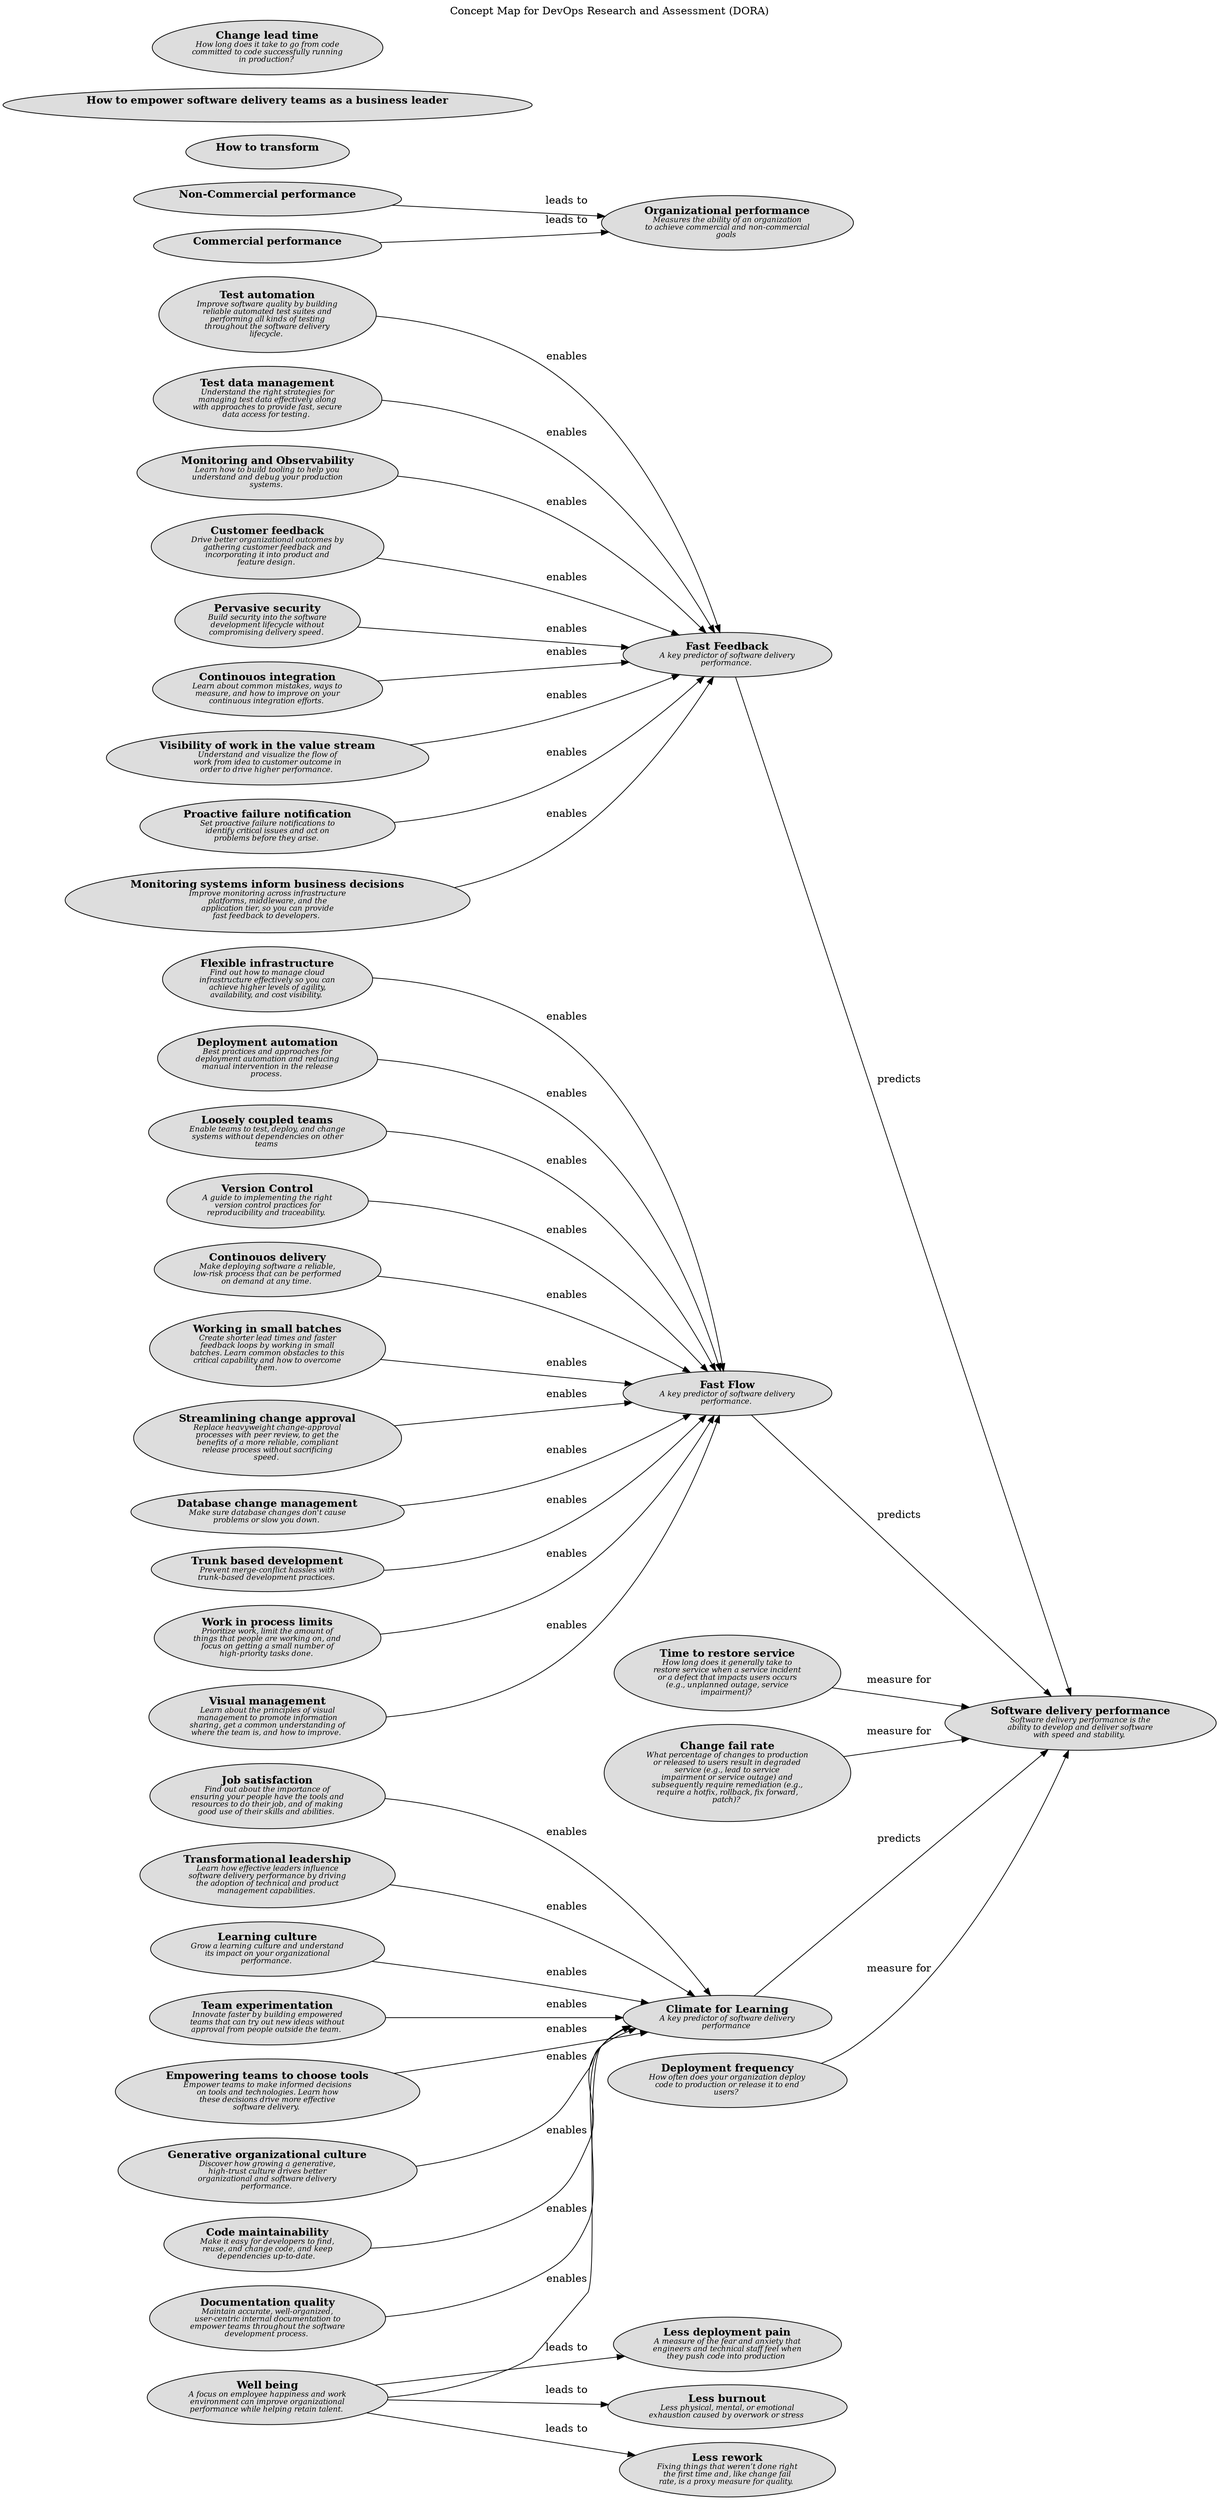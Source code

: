 digraph "Concept Map for DevOps Research and Assessment (DORA)" {
  labelloc= "t"
  label="Concept Map for DevOps Research and Assessment (DORA)"
  rankdir="LR"

  layout=dot
software_development_dora_capability__team_experimentation [shape=ellipse style=filled fillcolor="#dddddd" label=<<B>Team experimentation</B><BR/><FONT POINT-SIZE="10"><I>Innovate faster by building empowered<BR/>teams that can try out new ideas without<BR/>approval from people outside the team. </I></FONT>>]
software_development_dora_capability__visual_management [shape=ellipse style=filled fillcolor="#dddddd" label=<<B>Visual management</B><BR/><FONT POINT-SIZE="10"><I>Learn about the principles of visual<BR/>management to promote information<BR/>sharing, get a common understanding of<BR/>where the team is, and how to improve. </I></FONT>>]
software_development_dora_capability__continuous_integration [shape=ellipse style=filled fillcolor="#dddddd" label=<<B>Continouos integration</B><BR/><FONT POINT-SIZE="10"><I>Learn about common mistakes, ways to<BR/>measure, and how to improve on your<BR/>continuous integration efforts. </I></FONT>>]
software_development_dora_capability__visibility_of_work_in_the_value_stream [shape=ellipse style=filled fillcolor="#dddddd" label=<<B>Visibility of work in the value stream</B><BR/><FONT POINT-SIZE="10"><I>Understand and visualize the flow of<BR/>work from idea to customer outcome in<BR/>order to drive higher performance. </I></FONT>>]
software_development_dora_capability__flexible_infrastructure [shape=ellipse style=filled fillcolor="#dddddd" label=<<B>Flexible infrastructure</B><BR/><FONT POINT-SIZE="10"><I>Find out how to manage cloud<BR/>infrastructure effectively so you can<BR/>achieve higher levels of agility,<BR/>availability, and cost visibility. </I></FONT>>]
software_development_dora__non_commercial_performance [shape=ellipse style=filled fillcolor="#dddddd" label=<<B>Non-Commercial performance</B><BR/><FONT POINT-SIZE="10"><I> </I></FONT>>]
software_development_dora_capability__documentation_quality [shape=ellipse style=filled fillcolor="#dddddd" label=<<B>Documentation quality</B><BR/><FONT POINT-SIZE="10"><I>Maintain accurate, well-organized,<BR/>user-centric internal documentation to<BR/>empower teams throughout the software<BR/>development process. </I></FONT>>]
software_development_dora_capability__job_satisfaction [shape=ellipse style=filled fillcolor="#dddddd" label=<<B>Job satisfaction</B><BR/><FONT POINT-SIZE="10"><I>Find out about the importance of<BR/>ensuring your people have the tools and<BR/>resources to do their job, and of making<BR/>good use of their skills and abilities. </I></FONT>>]
software_development_dora_capability__proactive_failure_notification [shape=ellipse style=filled fillcolor="#dddddd" label=<<B>Proactive failure notification</B><BR/><FONT POINT-SIZE="10"><I>Set proactive failure notifications to<BR/>identify critical issues and act on<BR/>problems before they arise. </I></FONT>>]
software_development_dora_capability__deployment_automation [shape=ellipse style=filled fillcolor="#dddddd" label=<<B>Deployment automation</B><BR/><FONT POINT-SIZE="10"><I>Best practices and approaches for<BR/>deployment automation and reducing<BR/>manual intervention in the release<BR/>process. </I></FONT>>]
software_development_dora_capability__fast_feedback [shape=ellipse style=filled fillcolor="#dddddd" label=<<B>Fast Feedback</B><BR/><FONT POINT-SIZE="10"><I>A key predictor of software delivery<BR/>performance. </I></FONT>>]
software_development_dora__less_deployment_pain [shape=ellipse style=filled fillcolor="#dddddd" label=<<B>Less deployment pain</B><BR/><FONT POINT-SIZE="10"><I>A measure of the fear and anxiety that<BR/>engineers and technical staff feel when<BR/>they push code into production </I></FONT>>]
software_development_dora_capability__monitoring_systems_inform_business_decisions [shape=ellipse style=filled fillcolor="#dddddd" label=<<B>Monitoring systems inform business decisions</B><BR/><FONT POINT-SIZE="10"><I>Improve monitoring across infrastructure<BR/>platforms, middleware, and the<BR/>application tier, so you can provide<BR/>fast feedback to developers. </I></FONT>>]
software_development_dora__software_delivery_performance [shape=ellipse style=filled fillcolor="#dddddd" label=<<B>Software delivery performance</B><BR/><FONT POINT-SIZE="10"><I>Software delivery performance is the<BR/>ability to develop and deliver software<BR/>with speed and stability. </I></FONT>>]
software_development_dora_capability__loosely_coupled_teams [shape=ellipse style=filled fillcolor="#dddddd" label=<<B>Loosely coupled teams</B><BR/><FONT POINT-SIZE="10"><I>Enable teams to test, deploy, and change<BR/>systems without dependencies on other<BR/>teams </I></FONT>>]
software_development_dora__time_to_restore_service [shape=ellipse style=filled fillcolor="#dddddd" label=<<B>Time to restore service</B><BR/><FONT POINT-SIZE="10"><I>How long does it generally take to<BR/>restore service when a service incident<BR/>or a defect that impacts users occurs<BR/>(e.g., unplanned outage, service<BR/>impairment)? </I></FONT>>]
software_development_dora_capability__version_control [shape=ellipse style=filled fillcolor="#dddddd" label=<<B>Version Control</B><BR/><FONT POINT-SIZE="10"><I>A guide to implementing the right<BR/>version control practices for<BR/>reproducibility and traceability. </I></FONT>>]
software_development_dora__how_to_transform [shape=ellipse style=filled fillcolor="#dddddd" label=<<B>How to transform</B><BR/><FONT POINT-SIZE="10"><I> </I></FONT>>]
software_development_dora__change_fail_rate [shape=ellipse style=filled fillcolor="#dddddd" label=<<B>Change fail rate</B><BR/><FONT POINT-SIZE="10"><I>What percentage of changes to production<BR/>or released to users result in degraded<BR/>service (e.g., lead to service<BR/>impairment or service outage) and<BR/>subsequently require remediation (e.g.,<BR/>require a hotfix, rollback, fix forward,<BR/>patch)? </I></FONT>>]
software_development_dora_capability__climate_for_learning [shape=ellipse style=filled fillcolor="#dddddd" label=<<B>Climate for Learning</B><BR/><FONT POINT-SIZE="10"><I>A key predictor of software delivery<BR/>performance </I></FONT>>]
software_development_dora_capability__continuous_delivery [shape=ellipse style=filled fillcolor="#dddddd" label=<<B>Continouos delivery</B><BR/><FONT POINT-SIZE="10"><I>Make deploying software a reliable,<BR/>low-risk process that can be performed<BR/>on demand at any time. </I></FONT>>]
software_development_dora_capability__transformational_leadership [shape=ellipse style=filled fillcolor="#dddddd" label=<<B>Transformational leadership</B><BR/><FONT POINT-SIZE="10"><I>Learn how effective leaders influence<BR/>software delivery performance by driving<BR/>the adoption of technical and product<BR/>management capabilities. </I></FONT>>]
software_development_dora_capability__working_in_small_batches [shape=ellipse style=filled fillcolor="#dddddd" label=<<B>Working in small batches</B><BR/><FONT POINT-SIZE="10"><I>Create shorter lead times and faster<BR/>feedback loops by working in small<BR/>batches. Learn common obstacles to this<BR/>critical capability and how to overcome<BR/>them. </I></FONT>>]
software_development_dora_capability__test_automation [shape=ellipse style=filled fillcolor="#dddddd" label=<<B>Test automation</B><BR/><FONT POINT-SIZE="10"><I>Improve software quality by building<BR/>reliable automated test suites and<BR/>performing all kinds of testing<BR/>throughout the software delivery<BR/>lifecycle. </I></FONT>>]
software_development_dora_capability__test_data_management [shape=ellipse style=filled fillcolor="#dddddd" label=<<B>Test data management</B><BR/><FONT POINT-SIZE="10"><I>Understand the right strategies for<BR/>managing test data effectively along<BR/>with approaches to provide fast, secure<BR/>data access for testing. </I></FONT>>]
software_development_dora_capability__learning_culture [shape=ellipse style=filled fillcolor="#dddddd" label=<<B>Learning culture</B><BR/><FONT POINT-SIZE="10"><I>Grow a learning culture and understand<BR/>its impact on your organizational<BR/>performance. </I></FONT>>]
software_development_dora_capability__empowering_teams_to_choose_tools [shape=ellipse style=filled fillcolor="#dddddd" label=<<B>Empowering teams to choose tools</B><BR/><FONT POINT-SIZE="10"><I>Empower teams to make informed decisions<BR/>on tools and technologies. Learn how<BR/>these decisions drive more effective<BR/>software delivery. </I></FONT>>]
software_development_dora_capability__well_being [shape=ellipse style=filled fillcolor="#dddddd" label=<<B>Well being</B><BR/><FONT POINT-SIZE="10"><I>A focus on employee happiness and work<BR/>environment can improve organizational<BR/>performance while helping retain talent. </I></FONT>>]
software_development_dora_capability__streamlining_change_approval [shape=ellipse style=filled fillcolor="#dddddd" label=<<B>Streamlining change approval</B><BR/><FONT POINT-SIZE="10"><I>Replace heavyweight change-approval<BR/>processes with peer review, to get the<BR/>benefits of a more reliable, compliant<BR/>release process without sacrificing<BR/>speed. </I></FONT>>]
software_development_dora__empower_software_delivery_teams_as_a_business_leader [shape=ellipse style=filled fillcolor="#dddddd" label=<<B>How to empower software delivery teams as a business leader</B><BR/><FONT POINT-SIZE="10"><I> </I></FONT>>]
software_development_dora_capability__generative_organizational_culture [shape=ellipse style=filled fillcolor="#dddddd" label=<<B>Generative organizational culture</B><BR/><FONT POINT-SIZE="10"><I>Discover how growing a generative,<BR/>high-trust culture drives better<BR/>organizational and software delivery<BR/>performance. </I></FONT>>]
software_development_dora_capability__fast_flow [shape=ellipse style=filled fillcolor="#dddddd" label=<<B>Fast Flow</B><BR/><FONT POINT-SIZE="10"><I>A key predictor of software delivery<BR/>performance. </I></FONT>>]
software_development_dora_capability__monitoring_and_observability [shape=ellipse style=filled fillcolor="#dddddd" label=<<B>Monitoring and Observability</B><BR/><FONT POINT-SIZE="10"><I>Learn how to build tooling to help you<BR/>understand and debug your production<BR/>systems. </I></FONT>>]
software_development_dora_capability__database_change_management [shape=ellipse style=filled fillcolor="#dddddd" label=<<B>Database change management</B><BR/><FONT POINT-SIZE="10"><I>Make sure database changes don&apos;t cause<BR/>problems or slow you down. </I></FONT>>]
software_development_dora_capability__customer_feedback [shape=ellipse style=filled fillcolor="#dddddd" label=<<B>Customer feedback</B><BR/><FONT POINT-SIZE="10"><I>Drive better organizational outcomes by<BR/>gathering customer feedback and<BR/>incorporating it into product and<BR/>feature design. </I></FONT>>]
software_development_dora_capability__pervasive_security [shape=ellipse style=filled fillcolor="#dddddd" label=<<B>Pervasive security</B><BR/><FONT POINT-SIZE="10"><I>Build security into the software<BR/>development lifecycle without<BR/>compromising delivery speed. </I></FONT>>]
software_development_dora__commercial_performance [shape=ellipse style=filled fillcolor="#dddddd" label=<<B>Commercial performance</B><BR/><FONT POINT-SIZE="10"><I> </I></FONT>>]
software_development_dora__less_burnout [shape=ellipse style=filled fillcolor="#dddddd" label=<<B>Less burnout</B><BR/><FONT POINT-SIZE="10"><I>Less physical, mental, or emotional<BR/>exhaustion caused by overwork or stress </I></FONT>>]
software_development_dora_capability__code_maintainability [shape=ellipse style=filled fillcolor="#dddddd" label=<<B>Code maintainability</B><BR/><FONT POINT-SIZE="10"><I>Make it easy for developers to find,<BR/>reuse, and change code, and keep<BR/>dependencies up-to-date. </I></FONT>>]
software_development_dora__less_rework [shape=ellipse style=filled fillcolor="#dddddd" label=<<B>Less rework</B><BR/><FONT POINT-SIZE="10"><I>Fixing things that weren’t done right<BR/>the first time and, like change fail<BR/>rate, is a proxy measure for quality. </I></FONT>>]
software_development_dora_capability__trunk_based_development [shape=ellipse style=filled fillcolor="#dddddd" label=<<B>Trunk based development</B><BR/><FONT POINT-SIZE="10"><I>Prevent merge-conflict hassles with<BR/>trunk-based development practices. </I></FONT>>]
software_development_dora__deployment_frequency [shape=ellipse style=filled fillcolor="#dddddd" label=<<B>Deployment frequency</B><BR/><FONT POINT-SIZE="10"><I>How often does your organization deploy<BR/>code to production or release it to end<BR/>users? </I></FONT>>]
software_development_dora__organizational_performance [shape=ellipse style=filled fillcolor="#dddddd" label=<<B>Organizational performance</B><BR/><FONT POINT-SIZE="10"><I>Measures the ability of an organization<BR/>to achieve commercial and non-commercial<BR/>goals </I></FONT>>]
software_development_dora_capability__work_in_process_limits [shape=ellipse style=filled fillcolor="#dddddd" label=<<B>Work in process limits</B><BR/><FONT POINT-SIZE="10"><I>Prioritize work, limit the amount of<BR/>things that people are working on, and<BR/>focus on getting a small number of<BR/>high-priority tasks done. </I></FONT>>]
software_development_dora__change_lead_time [shape=ellipse style=filled fillcolor="#dddddd" label=<<B>Change lead time</B><BR/><FONT POINT-SIZE="10"><I>How long does it take to go from code<BR/>committed to code successfully running<BR/>in production? </I></FONT>>]
 
software_development_dora_capability__pervasive_security -> software_development_dora_capability__fast_feedback [label=<enables<BR/><FONT POINT-SIZE="10"><I> </I></FONT>>]
software_development_dora__time_to_restore_service -> software_development_dora__software_delivery_performance [label=<measure for<BR/><FONT POINT-SIZE="10"><I> </I></FONT>>]
software_development_dora_capability__fast_feedback -> software_development_dora__software_delivery_performance [label=<predicts<BR/><FONT POINT-SIZE="10"><I> </I></FONT>>]
software_development_dora_capability__climate_for_learning -> software_development_dora__software_delivery_performance [label=<predicts<BR/><FONT POINT-SIZE="10"><I> </I></FONT>>]
software_development_dora_capability__monitoring_systems_inform_business_decisions -> software_development_dora_capability__fast_feedback [label=<enables<BR/><FONT POINT-SIZE="10"><I> </I></FONT>>]
software_development_dora__commercial_performance -> software_development_dora__organizational_performance [label=<leads to<BR/><FONT POINT-SIZE="10"><I> </I></FONT>>]
software_development_dora_capability__continuous_delivery -> software_development_dora_capability__fast_flow [label=<enables<BR/><FONT POINT-SIZE="10"><I> </I></FONT>>]
software_development_dora_capability__customer_feedback -> software_development_dora_capability__fast_feedback [label=<enables<BR/><FONT POINT-SIZE="10"><I> </I></FONT>>]
software_development_dora_capability__streamlining_change_approval -> software_development_dora_capability__fast_flow [label=<enables<BR/><FONT POINT-SIZE="10"><I> </I></FONT>>]
software_development_dora_capability__test_automation -> software_development_dora_capability__fast_feedback [label=<enables<BR/><FONT POINT-SIZE="10"><I> </I></FONT>>]
software_development_dora_capability__well_being -> software_development_dora__less_rework [label=<leads to<BR/><FONT POINT-SIZE="10"><I> </I></FONT>>]
software_development_dora__change_fail_rate -> software_development_dora__software_delivery_performance [label=<measure for<BR/><FONT POINT-SIZE="10"><I> </I></FONT>>]
software_development_dora_capability__job_satisfaction -> software_development_dora_capability__climate_for_learning [label=<enables<BR/><FONT POINT-SIZE="10"><I> </I></FONT>>]
software_development_dora_capability__fast_flow -> software_development_dora__software_delivery_performance [label=<predicts<BR/><FONT POINT-SIZE="10"><I> </I></FONT>>]
software_development_dora_capability__working_in_small_batches -> software_development_dora_capability__fast_flow [label=<enables<BR/><FONT POINT-SIZE="10"><I> </I></FONT>>]
software_development_dora_capability__loosely_coupled_teams -> software_development_dora_capability__fast_flow [label=<enables<BR/><FONT POINT-SIZE="10"><I> </I></FONT>>]
software_development_dora_capability__deployment_automation -> software_development_dora_capability__fast_flow [label=<enables<BR/><FONT POINT-SIZE="10"><I> </I></FONT>>]
software_development_dora_capability__well_being -> software_development_dora__less_burnout [label=<leads to<BR/><FONT POINT-SIZE="10"><I> </I></FONT>>]
software_development_dora_capability__database_change_management -> software_development_dora_capability__fast_flow [label=<enables<BR/><FONT POINT-SIZE="10"><I> </I></FONT>>]
software_development_dora_capability__flexible_infrastructure -> software_development_dora_capability__fast_flow [label=<enables<BR/><FONT POINT-SIZE="10"><I> </I></FONT>>]
software_development_dora__non_commercial_performance -> software_development_dora__organizational_performance [label=<leads to<BR/><FONT POINT-SIZE="10"><I> </I></FONT>>]
software_development_dora_capability__documentation_quality -> software_development_dora_capability__climate_for_learning [label=<enables<BR/><FONT POINT-SIZE="10"><I> </I></FONT>>]
software_development_dora_capability__generative_organizational_culture -> software_development_dora_capability__climate_for_learning [label=<enables<BR/><FONT POINT-SIZE="10"><I> </I></FONT>>]
software_development_dora_capability__well_being -> software_development_dora_capability__climate_for_learning [label=<enables<BR/><FONT POINT-SIZE="10"><I> </I></FONT>>]
software_development_dora_capability__team_experimentation -> software_development_dora_capability__climate_for_learning [label=<enables<BR/><FONT POINT-SIZE="10"><I> </I></FONT>>]
software_development_dora_capability__continuous_integration -> software_development_dora_capability__fast_feedback [label=<enables<BR/><FONT POINT-SIZE="10"><I> </I></FONT>>]
software_development_dora_capability__empowering_teams_to_choose_tools -> software_development_dora_capability__climate_for_learning [label=<enables<BR/><FONT POINT-SIZE="10"><I> </I></FONT>>]
software_development_dora_capability__monitoring_and_observability -> software_development_dora_capability__fast_feedback [label=<enables<BR/><FONT POINT-SIZE="10"><I> </I></FONT>>]
software_development_dora_capability__learning_culture -> software_development_dora_capability__climate_for_learning [label=<enables<BR/><FONT POINT-SIZE="10"><I> </I></FONT>>]
software_development_dora_capability__trunk_based_development -> software_development_dora_capability__fast_flow [label=<enables<BR/><FONT POINT-SIZE="10"><I> </I></FONT>>]
software_development_dora_capability__code_maintainability -> software_development_dora_capability__climate_for_learning [label=<enables<BR/><FONT POINT-SIZE="10"><I> </I></FONT>>]
software_development_dora_capability__work_in_process_limits -> software_development_dora_capability__fast_flow [label=<enables<BR/><FONT POINT-SIZE="10"><I> </I></FONT>>]
software_development_dora_capability__proactive_failure_notification -> software_development_dora_capability__fast_feedback [label=<enables<BR/><FONT POINT-SIZE="10"><I> </I></FONT>>]
software_development_dora_capability__visibility_of_work_in_the_value_stream -> software_development_dora_capability__fast_feedback [label=<enables<BR/><FONT POINT-SIZE="10"><I> </I></FONT>>]
software_development_dora__deployment_frequency -> software_development_dora__software_delivery_performance [label=<measure for<BR/><FONT POINT-SIZE="10"><I> </I></FONT>>]
software_development_dora_capability__well_being -> software_development_dora__less_deployment_pain [label=<leads to<BR/><FONT POINT-SIZE="10"><I> </I></FONT>>]
software_development_dora_capability__test_data_management -> software_development_dora_capability__fast_feedback [label=<enables<BR/><FONT POINT-SIZE="10"><I> </I></FONT>>]
software_development_dora_capability__version_control -> software_development_dora_capability__fast_flow [label=<enables<BR/><FONT POINT-SIZE="10"><I> </I></FONT>>]
software_development_dora_capability__visual_management -> software_development_dora_capability__fast_flow [label=<enables<BR/><FONT POINT-SIZE="10"><I> </I></FONT>>]
software_development_dora_capability__transformational_leadership -> software_development_dora_capability__climate_for_learning [label=<enables<BR/><FONT POINT-SIZE="10"><I> </I></FONT>>]
 
}

// (generated by Overarch with template views/view.dot.cmb)
